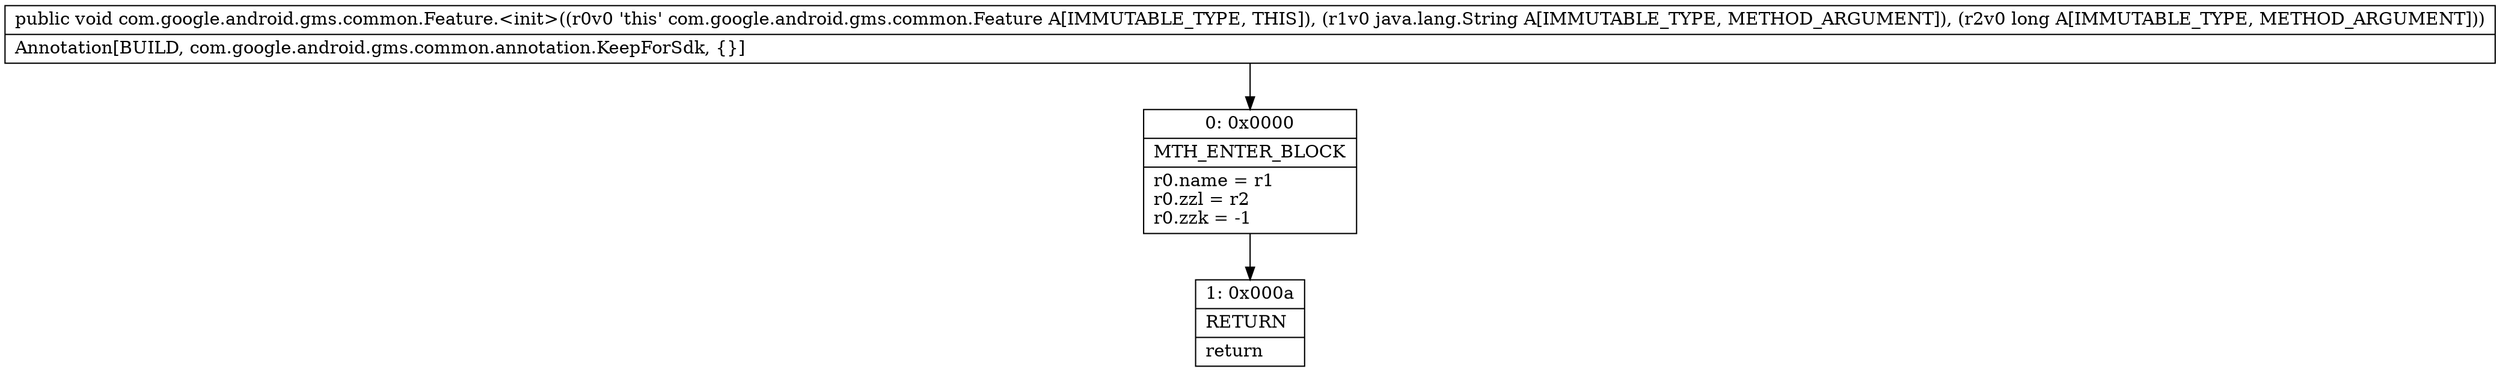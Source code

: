 digraph "CFG forcom.google.android.gms.common.Feature.\<init\>(Ljava\/lang\/String;J)V" {
Node_0 [shape=record,label="{0\:\ 0x0000|MTH_ENTER_BLOCK\l|r0.name = r1\lr0.zzl = r2\lr0.zzk = \-1\l}"];
Node_1 [shape=record,label="{1\:\ 0x000a|RETURN\l|return\l}"];
MethodNode[shape=record,label="{public void com.google.android.gms.common.Feature.\<init\>((r0v0 'this' com.google.android.gms.common.Feature A[IMMUTABLE_TYPE, THIS]), (r1v0 java.lang.String A[IMMUTABLE_TYPE, METHOD_ARGUMENT]), (r2v0 long A[IMMUTABLE_TYPE, METHOD_ARGUMENT]))  | Annotation[BUILD, com.google.android.gms.common.annotation.KeepForSdk, \{\}]\l}"];
MethodNode -> Node_0;
Node_0 -> Node_1;
}

